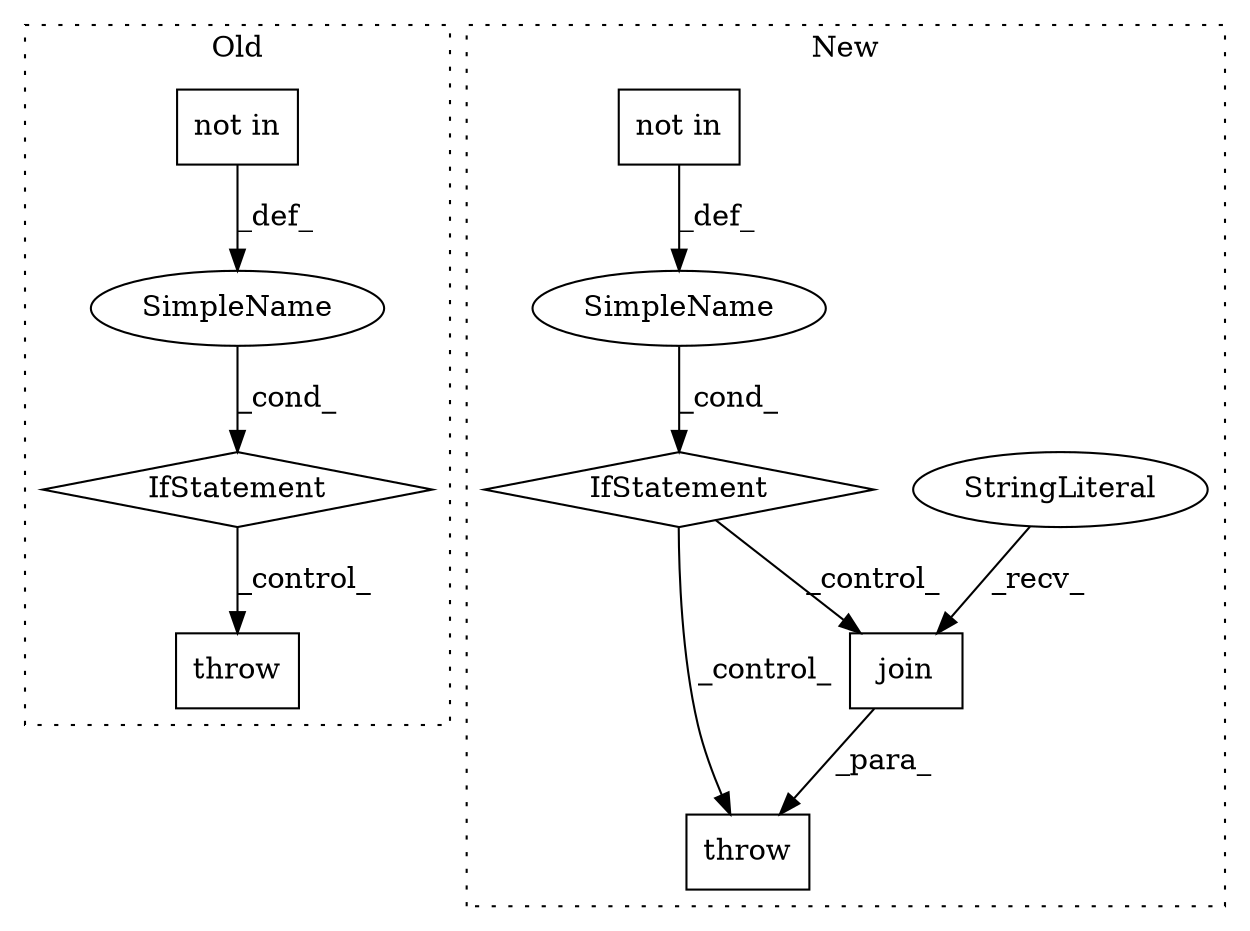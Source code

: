 digraph G {
subgraph cluster0 {
1 [label="not in" a="108" s="8806" l="44" shape="box"];
3 [label="IfStatement" a="25" s="8798,8850" l="8,2" shape="diamond"];
8 [label="SimpleName" a="42" s="" l="" shape="ellipse"];
9 [label="throw" a="53" s="8860" l="6" shape="box"];
label = "Old";
style="dotted";
}
subgraph cluster1 {
2 [label="join" a="32" s="9076,9099" l="5,1" shape="box"];
4 [label="StringLiteral" a="45" s="9071" l="4" shape="ellipse"];
5 [label="IfStatement" a="25" s="8917,8979" l="8,2" shape="diamond"];
6 [label="SimpleName" a="42" s="" l="" shape="ellipse"];
7 [label="not in" a="108" s="8925" l="54" shape="box"];
10 [label="throw" a="53" s="8989" l="6" shape="box"];
label = "New";
style="dotted";
}
1 -> 8 [label="_def_"];
2 -> 10 [label="_para_"];
3 -> 9 [label="_control_"];
4 -> 2 [label="_recv_"];
5 -> 2 [label="_control_"];
5 -> 10 [label="_control_"];
6 -> 5 [label="_cond_"];
7 -> 6 [label="_def_"];
8 -> 3 [label="_cond_"];
}